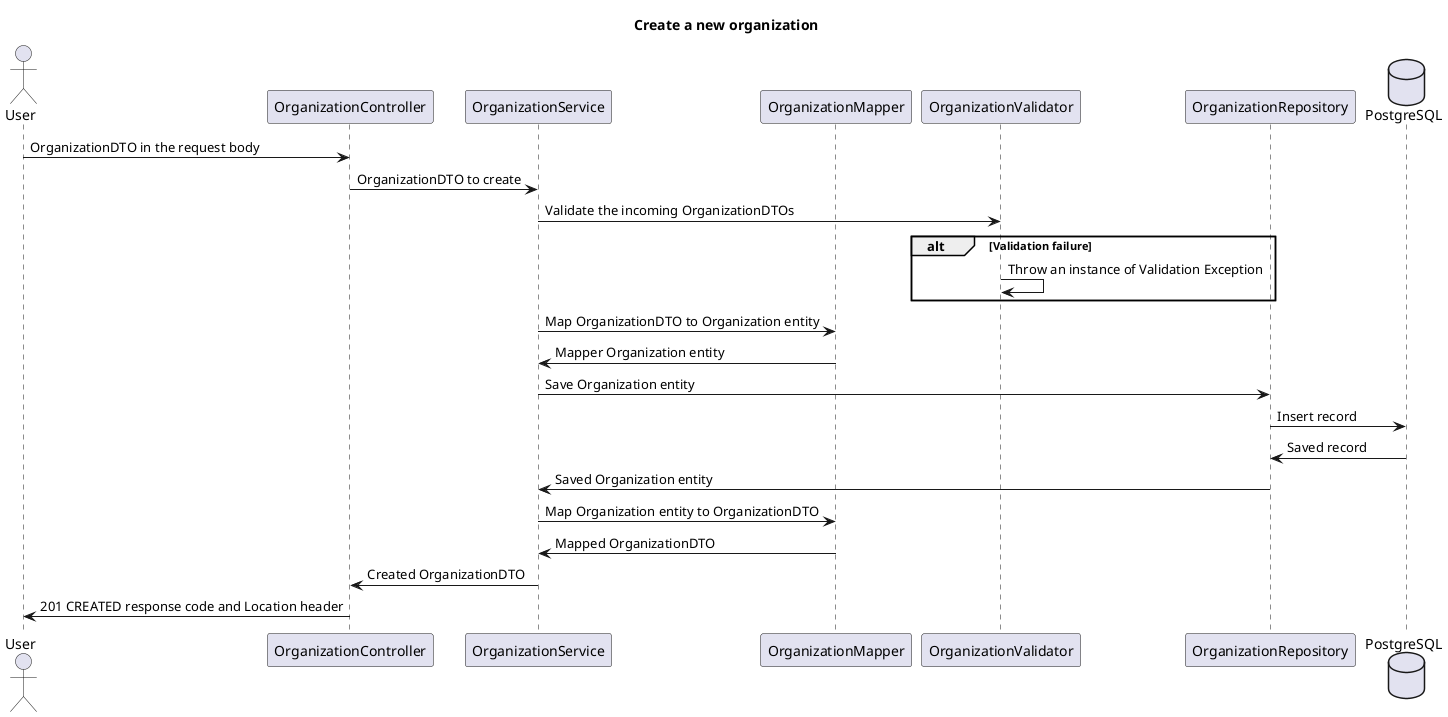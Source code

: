 @startuml Create a new organization
    title Create a new organization

    actor User as user
    participant OrganizationController as organizationController
    participant OrganizationService as organizationService
    participant OrganizationMapper as organizationMapper
    participant OrganizationValidator as organizationValidator
    participant OrganizationRepository as organizationRepository
    database PostgreSQL as db

    user -> organizationController: OrganizationDTO in the request body
        organizationController -> organizationService: OrganizationDTO to create

            organizationService -> organizationValidator: Validate the incoming OrganizationDTOs
            alt Validation failure
                organizationValidator -> organizationValidator: Throw an instance of Validation Exception
            end

            organizationService -> organizationMapper: Map OrganizationDTO to Organization entity
            organizationMapper -> organizationService: Mapper Organization entity

            organizationService -> organizationRepository: Save Organization entity
                organizationRepository -> db: Insert record
                db -> organizationRepository: Saved record
            organizationRepository -> organizationService: Saved Organization entity

            organizationService -> organizationMapper: Map Organization entity to OrganizationDTO
            organizationMapper -> organizationService: Mapped OrganizationDTO

        organizationService -> organizationController: Created OrganizationDTO
    organizationController -> user: 201 CREATED response code and Location header
@enduml